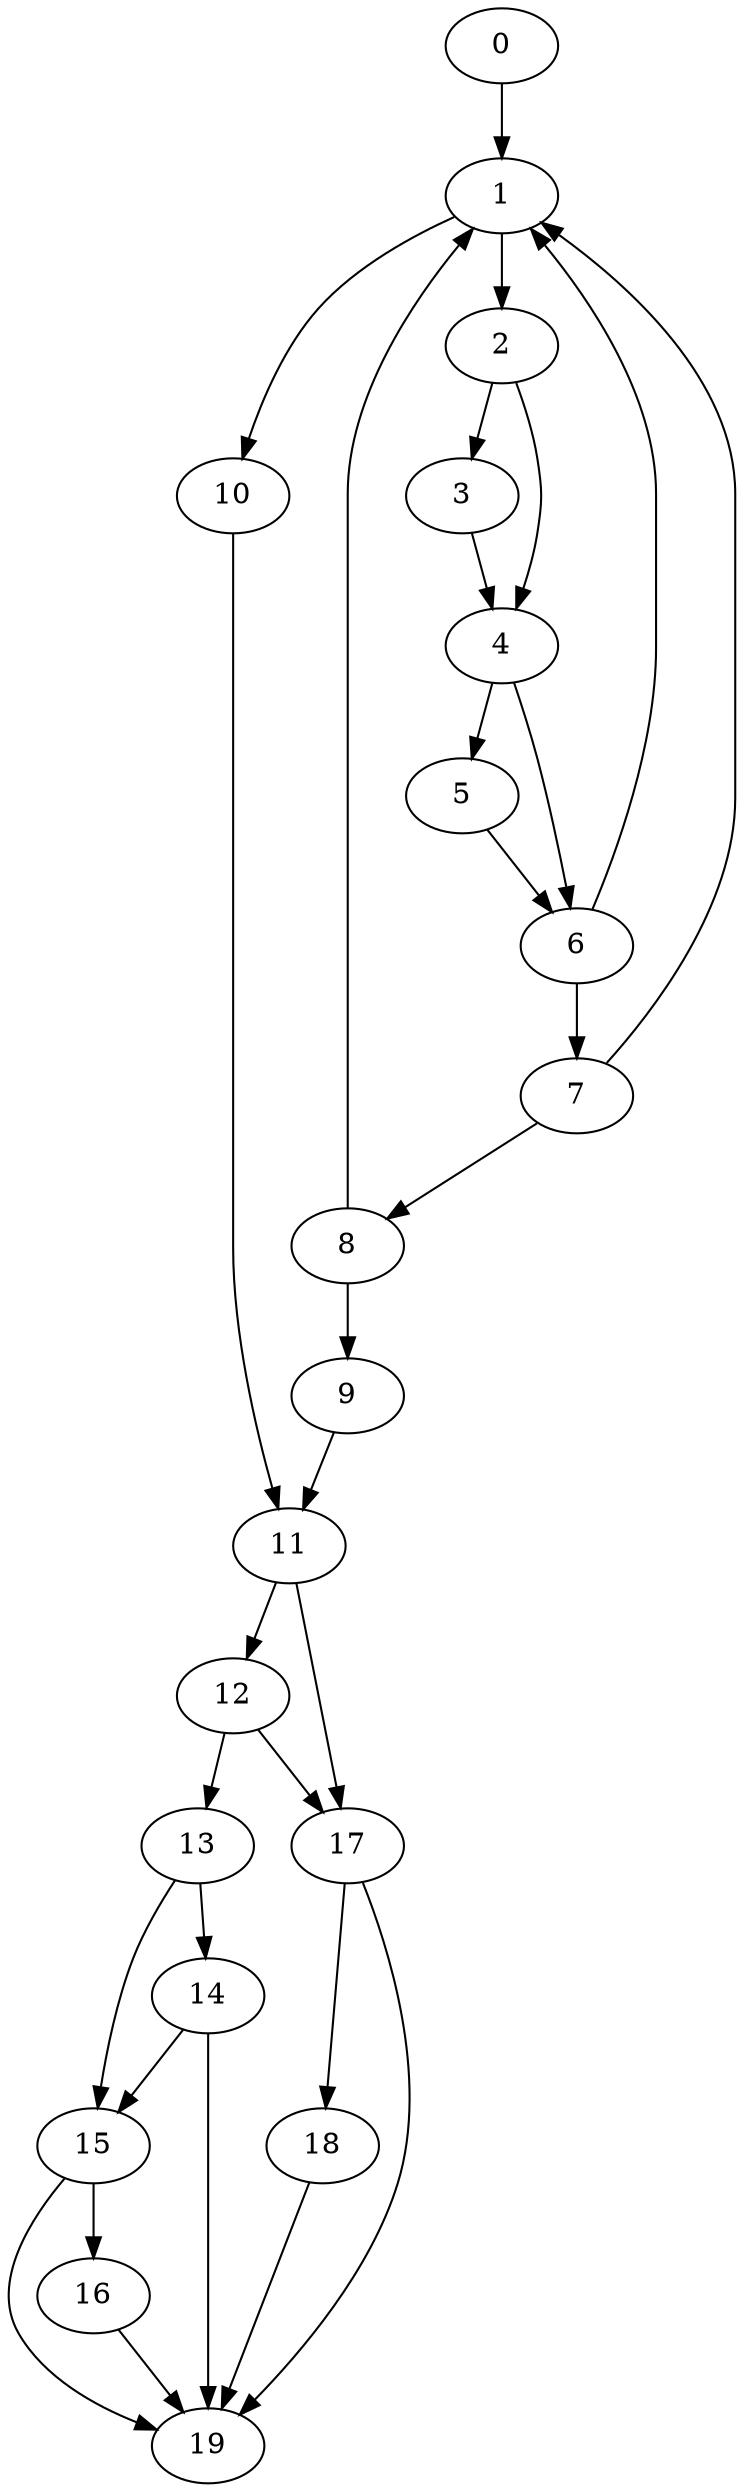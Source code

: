 digraph {
	0
	1
	2
	3
	4
	5
	6
	7
	8
	9
	10
	11
	12
	13
	14
	15
	16
	17
	18
	19
	6 -> 7
	8 -> 9
	11 -> 12
	15 -> 16
	4 -> 5
	2 -> 3
	4 -> 6
	5 -> 6
	9 -> 11
	10 -> 11
	14 -> 15
	13 -> 15
	11 -> 17
	12 -> 17
	17 -> 18
	6 -> 1
	7 -> 1
	8 -> 1
	0 -> 1
	7 -> 8
	1 -> 10
	12 -> 13
	2 -> 4
	3 -> 4
	13 -> 14
	14 -> 19
	15 -> 19
	16 -> 19
	17 -> 19
	18 -> 19
	1 -> 2
}
